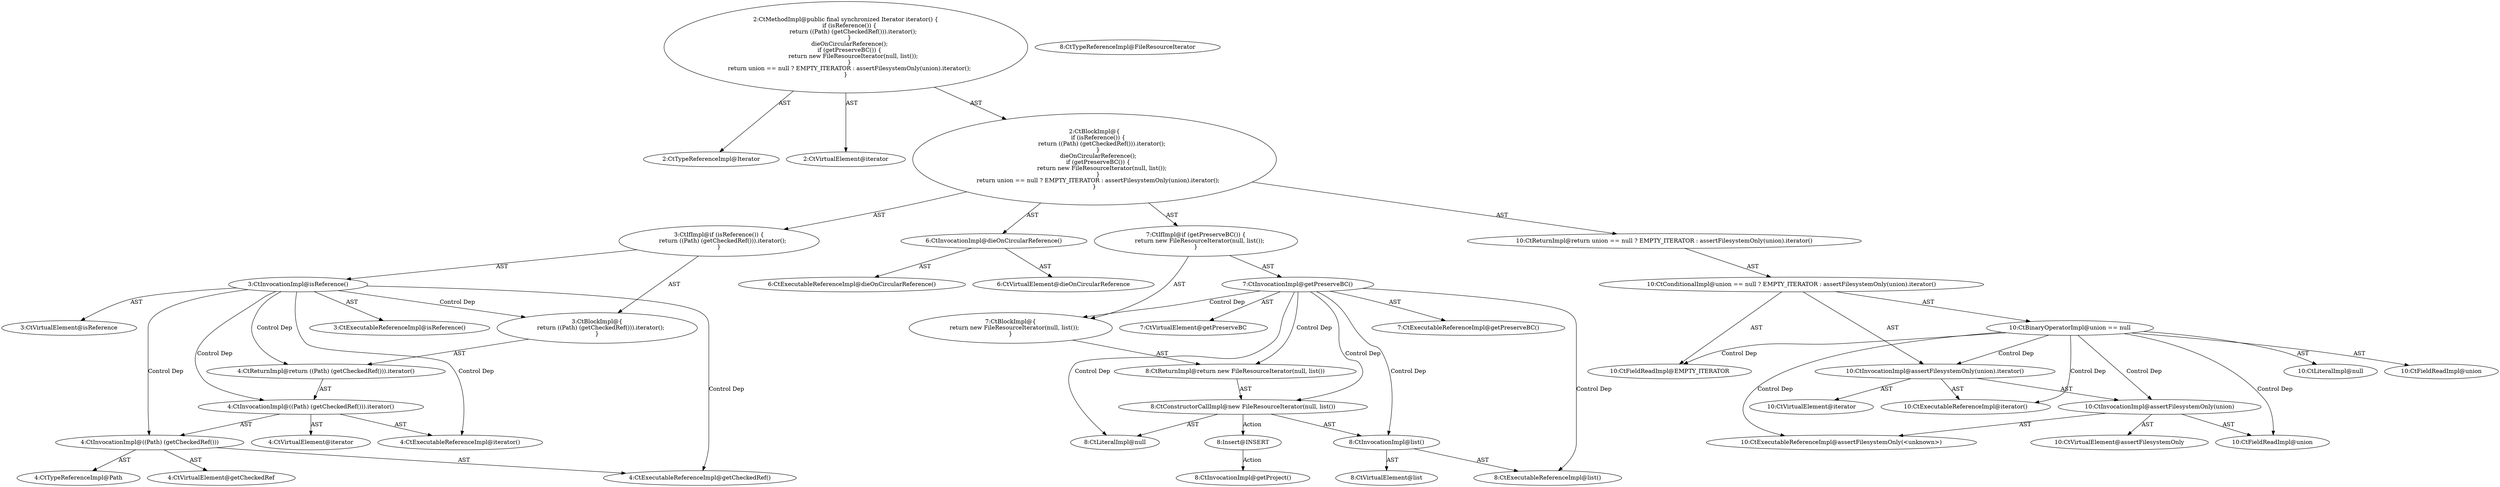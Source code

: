 digraph "iterator#?" {
0 [label="2:CtTypeReferenceImpl@Iterator" shape=ellipse]
1 [label="2:CtVirtualElement@iterator" shape=ellipse]
2 [label="3:CtExecutableReferenceImpl@isReference()" shape=ellipse]
3 [label="3:CtVirtualElement@isReference" shape=ellipse]
4 [label="3:CtInvocationImpl@isReference()" shape=ellipse]
5 [label="4:CtExecutableReferenceImpl@iterator()" shape=ellipse]
6 [label="4:CtVirtualElement@iterator" shape=ellipse]
7 [label="4:CtExecutableReferenceImpl@getCheckedRef()" shape=ellipse]
8 [label="4:CtVirtualElement@getCheckedRef" shape=ellipse]
9 [label="4:CtInvocationImpl@((Path) (getCheckedRef()))" shape=ellipse]
10 [label="4:CtTypeReferenceImpl@Path" shape=ellipse]
11 [label="4:CtInvocationImpl@((Path) (getCheckedRef())).iterator()" shape=ellipse]
12 [label="4:CtReturnImpl@return ((Path) (getCheckedRef())).iterator()" shape=ellipse]
13 [label="3:CtBlockImpl@\{
    return ((Path) (getCheckedRef())).iterator();
\}" shape=ellipse]
14 [label="3:CtIfImpl@if (isReference()) \{
    return ((Path) (getCheckedRef())).iterator();
\}" shape=ellipse]
15 [label="6:CtExecutableReferenceImpl@dieOnCircularReference()" shape=ellipse]
16 [label="6:CtVirtualElement@dieOnCircularReference" shape=ellipse]
17 [label="6:CtInvocationImpl@dieOnCircularReference()" shape=ellipse]
18 [label="7:CtExecutableReferenceImpl@getPreserveBC()" shape=ellipse]
19 [label="7:CtVirtualElement@getPreserveBC" shape=ellipse]
20 [label="7:CtInvocationImpl@getPreserveBC()" shape=ellipse]
21 [label="8:CtTypeReferenceImpl@FileResourceIterator" shape=ellipse]
22 [label="8:CtLiteralImpl@null" shape=ellipse]
23 [label="8:CtExecutableReferenceImpl@list()" shape=ellipse]
24 [label="8:CtVirtualElement@list" shape=ellipse]
25 [label="8:CtInvocationImpl@list()" shape=ellipse]
26 [label="8:CtConstructorCallImpl@new FileResourceIterator(null, list())" shape=ellipse]
27 [label="8:CtReturnImpl@return new FileResourceIterator(null, list())" shape=ellipse]
28 [label="7:CtBlockImpl@\{
    return new FileResourceIterator(null, list());
\}" shape=ellipse]
29 [label="7:CtIfImpl@if (getPreserveBC()) \{
    return new FileResourceIterator(null, list());
\}" shape=ellipse]
30 [label="10:CtFieldReadImpl@union" shape=ellipse]
31 [label="10:CtLiteralImpl@null" shape=ellipse]
32 [label="10:CtBinaryOperatorImpl@union == null" shape=ellipse]
33 [label="10:CtFieldReadImpl@EMPTY_ITERATOR" shape=ellipse]
34 [label="10:CtExecutableReferenceImpl@iterator()" shape=ellipse]
35 [label="10:CtVirtualElement@iterator" shape=ellipse]
36 [label="10:CtExecutableReferenceImpl@assertFilesystemOnly(<unknown>)" shape=ellipse]
37 [label="10:CtVirtualElement@assertFilesystemOnly" shape=ellipse]
38 [label="10:CtFieldReadImpl@union" shape=ellipse]
39 [label="10:CtInvocationImpl@assertFilesystemOnly(union)" shape=ellipse]
40 [label="10:CtInvocationImpl@assertFilesystemOnly(union).iterator()" shape=ellipse]
41 [label="10:CtConditionalImpl@union == null ? EMPTY_ITERATOR : assertFilesystemOnly(union).iterator()" shape=ellipse]
42 [label="10:CtReturnImpl@return union == null ? EMPTY_ITERATOR : assertFilesystemOnly(union).iterator()" shape=ellipse]
43 [label="2:CtBlockImpl@\{
    if (isReference()) \{
        return ((Path) (getCheckedRef())).iterator();
    \}
    dieOnCircularReference();
    if (getPreserveBC()) \{
        return new FileResourceIterator(null, list());
    \}
    return union == null ? EMPTY_ITERATOR : assertFilesystemOnly(union).iterator();
\}" shape=ellipse]
44 [label="2:CtMethodImpl@public final synchronized Iterator iterator() \{
    if (isReference()) \{
        return ((Path) (getCheckedRef())).iterator();
    \}
    dieOnCircularReference();
    if (getPreserveBC()) \{
        return new FileResourceIterator(null, list());
    \}
    return union == null ? EMPTY_ITERATOR : assertFilesystemOnly(union).iterator();
\}" shape=ellipse]
45 [label="8:Insert@INSERT" shape=ellipse]
46 [label="8:CtInvocationImpl@getProject()" shape=ellipse]
4 -> 3 [label="AST"];
4 -> 2 [label="AST"];
4 -> 13 [label="Control Dep"];
4 -> 12 [label="Control Dep"];
4 -> 11 [label="Control Dep"];
4 -> 5 [label="Control Dep"];
4 -> 9 [label="Control Dep"];
4 -> 7 [label="Control Dep"];
9 -> 8 [label="AST"];
9 -> 10 [label="AST"];
9 -> 7 [label="AST"];
11 -> 6 [label="AST"];
11 -> 9 [label="AST"];
11 -> 5 [label="AST"];
12 -> 11 [label="AST"];
13 -> 12 [label="AST"];
14 -> 4 [label="AST"];
14 -> 13 [label="AST"];
17 -> 16 [label="AST"];
17 -> 15 [label="AST"];
20 -> 19 [label="AST"];
20 -> 18 [label="AST"];
20 -> 28 [label="Control Dep"];
20 -> 27 [label="Control Dep"];
20 -> 26 [label="Control Dep"];
20 -> 22 [label="Control Dep"];
20 -> 25 [label="Control Dep"];
20 -> 23 [label="Control Dep"];
25 -> 24 [label="AST"];
25 -> 23 [label="AST"];
26 -> 22 [label="AST"];
26 -> 25 [label="AST"];
26 -> 45 [label="Action"];
27 -> 26 [label="AST"];
28 -> 27 [label="AST"];
29 -> 20 [label="AST"];
29 -> 28 [label="AST"];
32 -> 30 [label="AST"];
32 -> 31 [label="AST"];
32 -> 33 [label="Control Dep"];
32 -> 40 [label="Control Dep"];
32 -> 34 [label="Control Dep"];
32 -> 39 [label="Control Dep"];
32 -> 36 [label="Control Dep"];
32 -> 38 [label="Control Dep"];
39 -> 37 [label="AST"];
39 -> 36 [label="AST"];
39 -> 38 [label="AST"];
40 -> 35 [label="AST"];
40 -> 39 [label="AST"];
40 -> 34 [label="AST"];
41 -> 32 [label="AST"];
41 -> 33 [label="AST"];
41 -> 40 [label="AST"];
42 -> 41 [label="AST"];
43 -> 14 [label="AST"];
43 -> 17 [label="AST"];
43 -> 29 [label="AST"];
43 -> 42 [label="AST"];
44 -> 1 [label="AST"];
44 -> 0 [label="AST"];
44 -> 43 [label="AST"];
45 -> 46 [label="Action"];
}